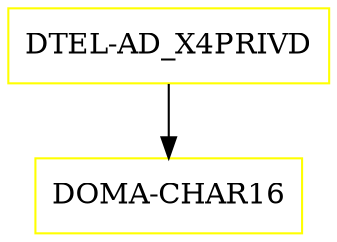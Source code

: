 digraph G {
  "DTEL-AD_X4PRIVD" [shape=box,color=yellow];
  "DOMA-CHAR16" [shape=box,color=yellow,URL="./DOMA_CHAR16.html"];
  "DTEL-AD_X4PRIVD" -> "DOMA-CHAR16";
}
